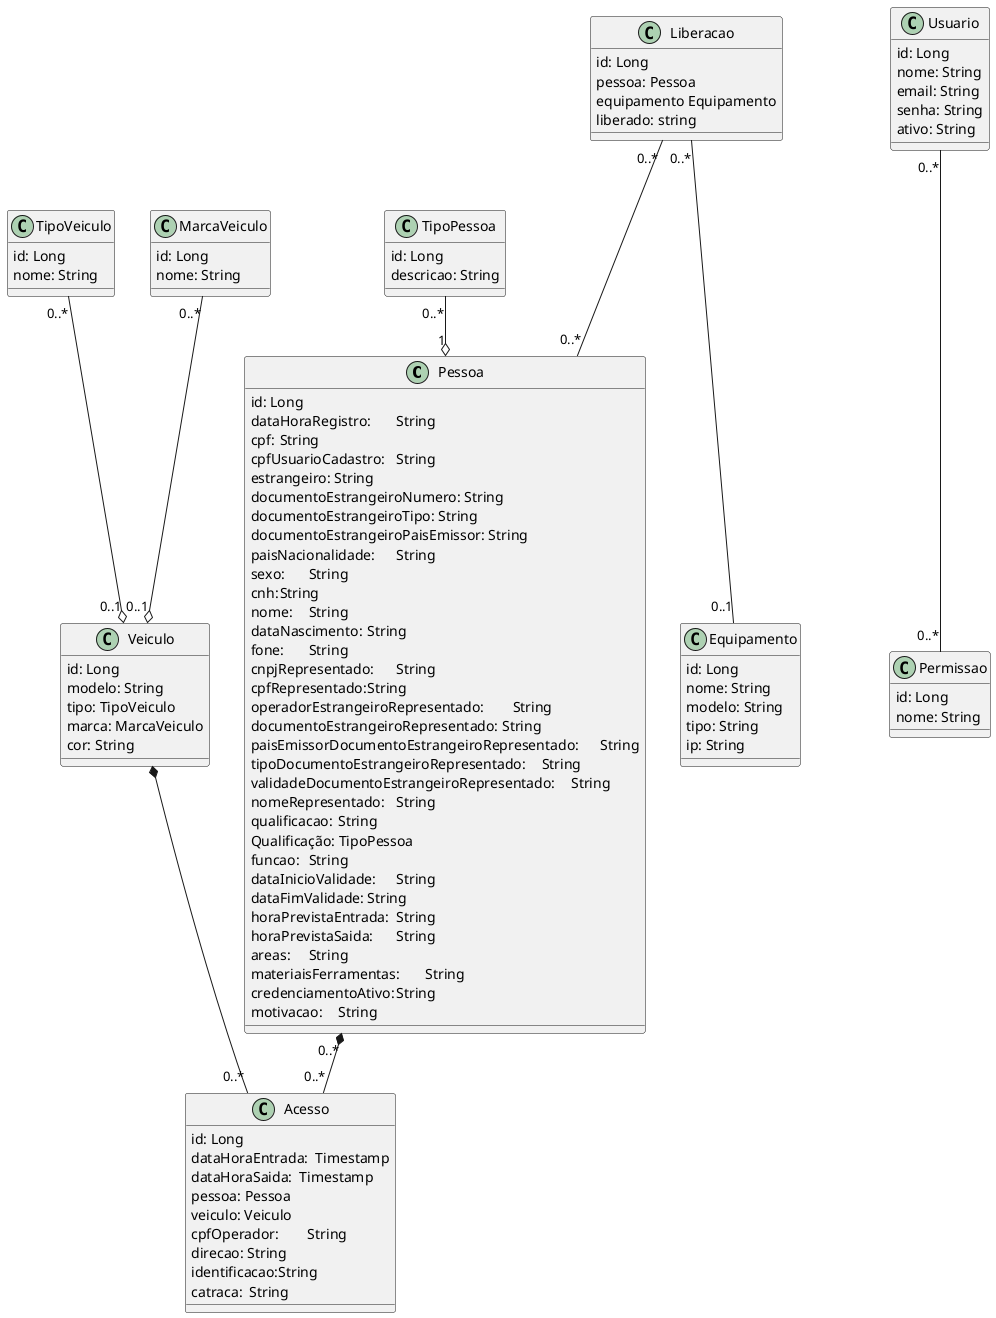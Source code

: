 @startuml "Model"

    class Pessoa {
        id: Long 
        dataHoraRegistro:	String
        cpf:	String
        cpfUsuarioCadastro:	String
        estrangeiro: String 
        documentoEstrangeiroNumero: String
        documentoEstrangeiroTipo: String
        documentoEstrangeiroPaisEmissor: String
        paisNacionalidade:	String
        sexo:	String
        cnh:	String
        nome:	String
        dataNascimento:	String
        fone:	String
        cnpjRepresentado:	String
        cpfRepresentado:	String
        operadorEstrangeiroRepresentado:	String
        documentoEstrangeiroRepresentado: String
        paisEmissorDocumentoEstrangeiroRepresentado:	String
        tipoDocumentoEstrangeiroRepresentado:	String
        validadeDocumentoEstrangeiroRepresentado:	String
        nomeRepresentado:	String
        qualificacao:	String
        Qualificação: TipoPessoa
        funcao:	String
        dataInicioValidade:	String
        dataFimValidade:	String
        horaPrevistaEntrada:	String
        horaPrevistaSaida:	String
        areas:	String
        materiaisFerramentas:	String
        credenciamentoAtivo:	String
        motivacao:	String
    }

    class TipoPessoa {
        id: Long
        descricao: String
    }

    class Veiculo {
        id: Long
        modelo: String
        tipo: TipoVeiculo
        marca: MarcaVeiculo
        cor: String
    }

    class TipoVeiculo {
        id: Long
        nome: String        
    }

    class MarcaVeiculo {
        id: Long
        nome: String
    }    

    class Equipamento {
        id: Long
        nome: String
        modelo: String
        tipo: String
        ip: String        
    }    

    class Acesso {
        id: Long   
        dataHoraEntrada:  Timestamp  
        dataHoraSaida:  Timestamp
        pessoa: Pessoa
        veiculo: Veiculo
        cpfOperador:	String
        direcao: String
        identificacao:	String 
        catraca:	String
    }

    class Liberacao {
        id: Long
        pessoa: Pessoa
        equipamento Equipamento
        liberado: string
    }    

    class Usuario {
        id: Long
        nome: String
        email: String
        senha: String
        ativo: String 
    }  

    class Permissao {
        id: Long
        nome: String
    }        

    TipoPessoa "0..*" --o "1" Pessoa

    Pessoa "0..*" *-- "0..*" Acesso
    Veiculo *-- "0..*" Acesso

    Usuario "0..*" --- "0..*" Permissao

    TipoVeiculo "0..*" --o "0..1" Veiculo
    MarcaVeiculo "0..*" --o "0..1" Veiculo
    Liberacao "0..*" --- "0..*" Pessoa
    Liberacao "0..*" --- "0..1" Equipamento
@enduml